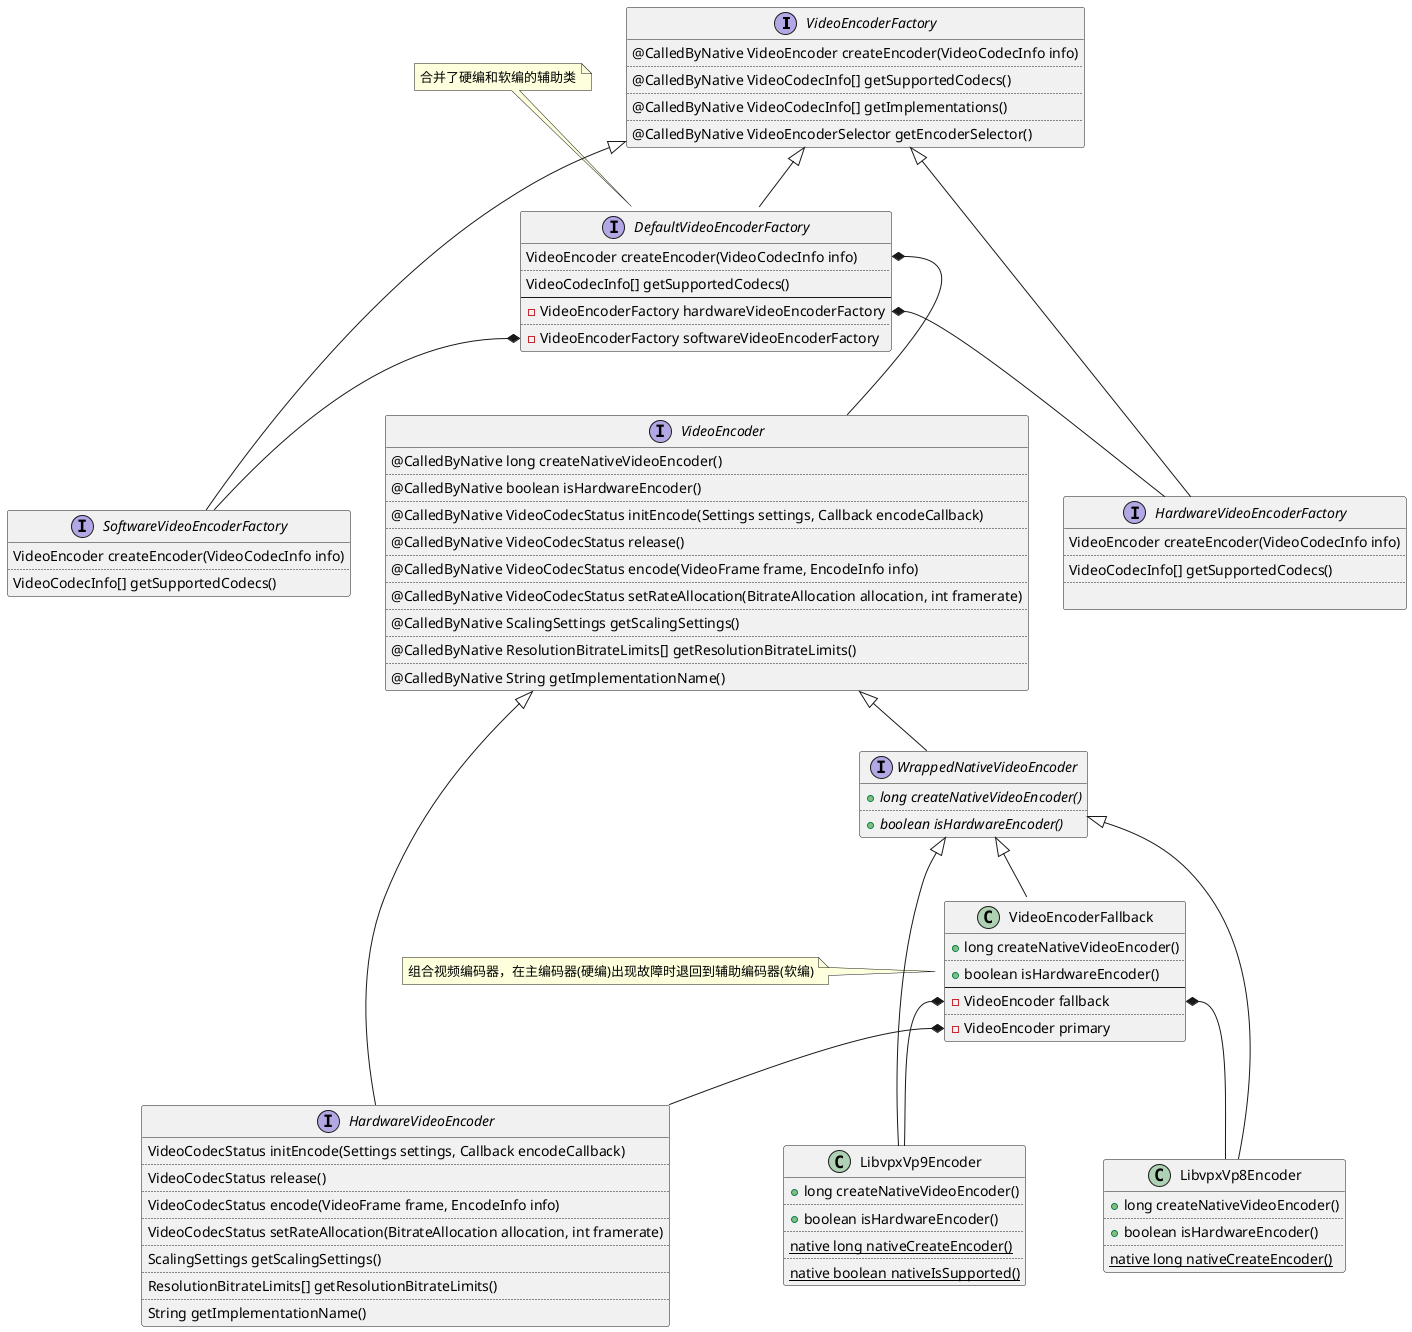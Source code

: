 @startuml Android-Java-VideoEncoder-class

interface VideoEncoderFactory {
    @CalledByNative VideoEncoder createEncoder(VideoCodecInfo info)
    ..
    @CalledByNative VideoCodecInfo[] getSupportedCodecs()
    ..
    @CalledByNative VideoCodecInfo[] getImplementations()
    ..
    @CalledByNative VideoEncoderSelector getEncoderSelector()
}

' interface VideoEncoderFactory.VideoEncoderSelector {
'     + void onCurrentEncoder(VideoCodecInfo info)
'     ..
'     + VideoCodecInfo onAvailableBitrate(int kbps)
'     ..
'     + VideoCodecInfo onEncoderBroken()
' }

' note right of VideoEncoderFactory.VideoEncoderSelector: 被@CalledByNative 注解，由Native层回调

interface DefaultVideoEncoderFactory {
    VideoEncoder createEncoder(VideoCodecInfo info)
    ..
    VideoCodecInfo[] getSupportedCodecs()
    --
    - {field} VideoEncoderFactory hardwareVideoEncoderFactory
    ..
    - {field} VideoEncoderFactory softwareVideoEncoderFactory
}

note top of DefaultVideoEncoderFactory: 合并了硬编和软编的辅助类
VideoEncoderFactory <|-- DefaultVideoEncoderFactory

DefaultVideoEncoderFactory::hardwareVideoEncoderFactory *-- HardwareVideoEncoderFactory
DefaultVideoEncoderFactory::softwareVideoEncoderFactory *-- SoftwareVideoEncoderFactory

interface HardwareVideoEncoderFactory {
    VideoEncoder createEncoder(VideoCodecInfo info)
    ..
    VideoCodecInfo[] getSupportedCodecs()
    ..

}

interface SoftwareVideoEncoderFactory {
    VideoEncoder createEncoder(VideoCodecInfo info)
    ..
    VideoCodecInfo[] getSupportedCodecs()
}

VideoEncoderFactory <|-- HardwareVideoEncoderFactory
VideoEncoderFactory <|-- SoftwareVideoEncoderFactory

interface VideoEncoder {
    @CalledByNative long createNativeVideoEncoder()
    ..
    @CalledByNative boolean isHardwareEncoder()
    ..
    @CalledByNative VideoCodecStatus initEncode(Settings settings, Callback encodeCallback)
    ..
    @CalledByNative VideoCodecStatus release()
    ..
    @CalledByNative VideoCodecStatus encode(VideoFrame frame, EncodeInfo info)
    ..
    @CalledByNative VideoCodecStatus setRateAllocation(BitrateAllocation allocation, int framerate)
    ..
    @CalledByNative ScalingSettings getScalingSettings()
    ..
    @CalledByNative ResolutionBitrateLimits[] getResolutionBitrateLimits()
    ..
    @CalledByNative String getImplementationName()
}

' class VideoEncoder.Settings {
'     + {field} int numberOfCores
'     ..
'     + {field} int width
'     ..
'     + {field} int height
'     ..
'     + {field} int startBitrate
'     ..
'     + {field} int maxFramerate
'     ..
'     + {field} int numberOfSimulcastStreams
'     ..
'     + {field} boolean automaticResizeOn
'     ..
'     + {field} Capabilities capabilities
' }

' interface VideoEncoder.Callback {
'     void onEncodedFrame(EncodedImage frame, CodecSpecificInfo info)
'     ..
' }


interface HardwareVideoEncoder {
    VideoCodecStatus initEncode(Settings settings, Callback encodeCallback)
    ..
    VideoCodecStatus release()
    ..
    VideoCodecStatus encode(VideoFrame frame, EncodeInfo info)
    ..
    VideoCodecStatus setRateAllocation(BitrateAllocation allocation, int framerate)
    ..
    ScalingSettings getScalingSettings()
    ..
    ResolutionBitrateLimits[] getResolutionBitrateLimits()
    ..
    String getImplementationName()
}

VideoEncoder <|-- HardwareVideoEncoder

interface WrappedNativeVideoEncoder {
    + {abstract} long createNativeVideoEncoder()
    ..
    + {abstract} boolean isHardwareEncoder()
}

VideoEncoder <|-- WrappedNativeVideoEncoder

class VideoEncoderFallback {
    + long createNativeVideoEncoder()
    ..
    + boolean isHardwareEncoder()
    --
    - {field} VideoEncoder fallback
    ..
    - {field} VideoEncoder primary
}
note left of VideoEncoderFallback: 组合视频编码器，在主编码器(硬编)出现故障时退回到辅助编码器(软编)
WrappedNativeVideoEncoder <|-- VideoEncoderFallback

VideoEncoderFallback::primary *-- HardwareVideoEncoder
VideoEncoderFallback::fallback *-- LibvpxVp8Encoder
VideoEncoderFallback::fallback *-- LibvpxVp9Encoder

class LibvpxVp8Encoder {
    + long createNativeVideoEncoder()
    ..
    + boolean isHardwareEncoder()
    ..
    {static} native long nativeCreateEncoder()
}

class LibvpxVp9Encoder {
    + long createNativeVideoEncoder()
    ..
    + boolean isHardwareEncoder()
    ..
    {static} native long nativeCreateEncoder()
    ..
    {static} native boolean nativeIsSupported()
}

WrappedNativeVideoEncoder <|-- LibvpxVp8Encoder
WrappedNativeVideoEncoder <|-- LibvpxVp9Encoder

DefaultVideoEncoderFactory::createEncoder *-- VideoEncoder
@enduml